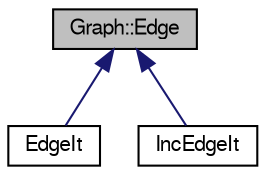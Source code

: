 digraph "Graph::Edge"
{
 // LATEX_PDF_SIZE
  edge [fontname="FreeSans",fontsize="10",labelfontname="FreeSans",labelfontsize="10"];
  node [fontname="FreeSans",fontsize="10",shape=record];
  Node0 [label="Graph::Edge",height=0.2,width=0.4,color="black", fillcolor="grey75", style="filled", fontcolor="black",tooltip="The edge type of the graph."];
  Node0 -> Node1 [dir="back",color="midnightblue",fontsize="10",style="solid",fontname="FreeSans"];
  Node1 [label="EdgeIt",height=0.2,width=0.4,color="black", fillcolor="white", style="filled",URL="$a04973.html",tooltip="Iterator class for the edges."];
  Node0 -> Node2 [dir="back",color="midnightblue",fontsize="10",style="solid",fontname="FreeSans"];
  Node2 [label="IncEdgeIt",height=0.2,width=0.4,color="black", fillcolor="white", style="filled",URL="$a04977.html",tooltip="Iterator class for the incident edges of a node."];
}
